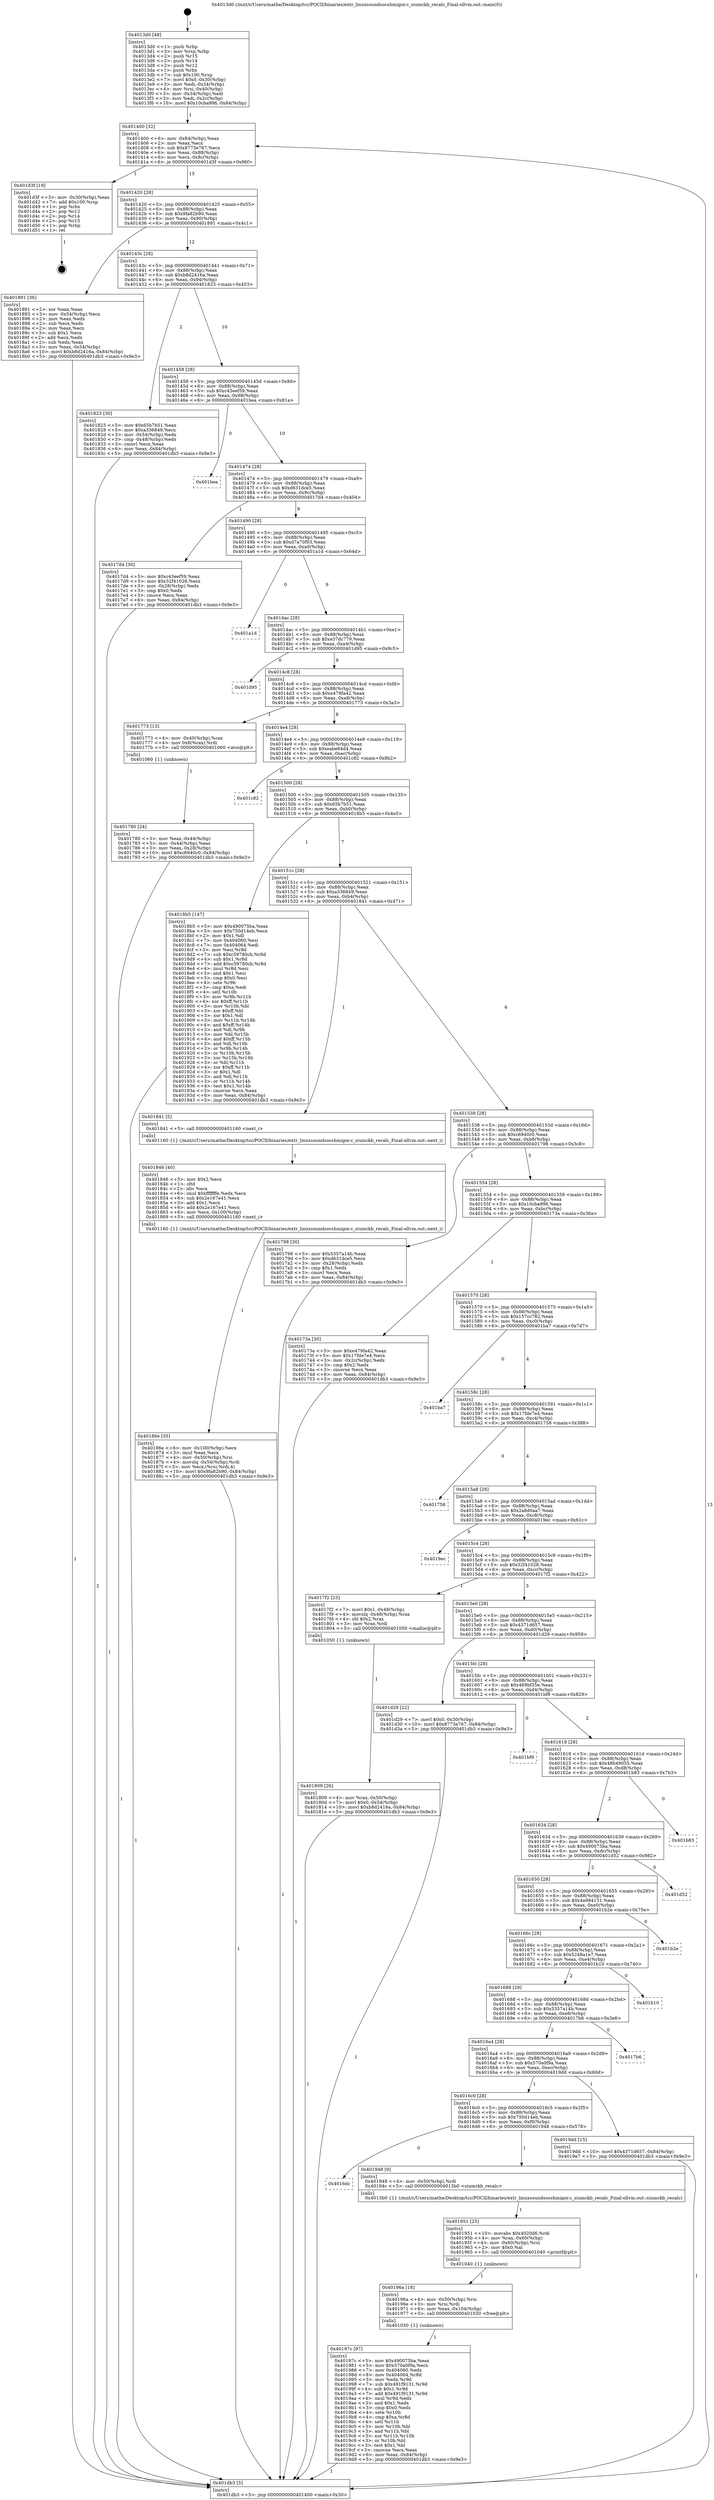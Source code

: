 digraph "0x4013d0" {
  label = "0x4013d0 (/mnt/c/Users/mathe/Desktop/tcc/POCII/binaries/extr_linuxsoundsocshmigor.c_siumckb_recalc_Final-ollvm.out::main(0))"
  labelloc = "t"
  node[shape=record]

  Entry [label="",width=0.3,height=0.3,shape=circle,fillcolor=black,style=filled]
  "0x401400" [label="{
     0x401400 [32]\l
     | [instrs]\l
     &nbsp;&nbsp;0x401400 \<+6\>: mov -0x84(%rbp),%eax\l
     &nbsp;&nbsp;0x401406 \<+2\>: mov %eax,%ecx\l
     &nbsp;&nbsp;0x401408 \<+6\>: sub $0x8773e767,%ecx\l
     &nbsp;&nbsp;0x40140e \<+6\>: mov %eax,-0x88(%rbp)\l
     &nbsp;&nbsp;0x401414 \<+6\>: mov %ecx,-0x8c(%rbp)\l
     &nbsp;&nbsp;0x40141a \<+6\>: je 0000000000401d3f \<main+0x96f\>\l
  }"]
  "0x401d3f" [label="{
     0x401d3f [19]\l
     | [instrs]\l
     &nbsp;&nbsp;0x401d3f \<+3\>: mov -0x30(%rbp),%eax\l
     &nbsp;&nbsp;0x401d42 \<+7\>: add $0x100,%rsp\l
     &nbsp;&nbsp;0x401d49 \<+1\>: pop %rbx\l
     &nbsp;&nbsp;0x401d4a \<+2\>: pop %r12\l
     &nbsp;&nbsp;0x401d4c \<+2\>: pop %r14\l
     &nbsp;&nbsp;0x401d4e \<+2\>: pop %r15\l
     &nbsp;&nbsp;0x401d50 \<+1\>: pop %rbp\l
     &nbsp;&nbsp;0x401d51 \<+1\>: ret\l
  }"]
  "0x401420" [label="{
     0x401420 [28]\l
     | [instrs]\l
     &nbsp;&nbsp;0x401420 \<+5\>: jmp 0000000000401425 \<main+0x55\>\l
     &nbsp;&nbsp;0x401425 \<+6\>: mov -0x88(%rbp),%eax\l
     &nbsp;&nbsp;0x40142b \<+5\>: sub $0x9fa82b90,%eax\l
     &nbsp;&nbsp;0x401430 \<+6\>: mov %eax,-0x90(%rbp)\l
     &nbsp;&nbsp;0x401436 \<+6\>: je 0000000000401891 \<main+0x4c1\>\l
  }"]
  Exit [label="",width=0.3,height=0.3,shape=circle,fillcolor=black,style=filled,peripheries=2]
  "0x401891" [label="{
     0x401891 [36]\l
     | [instrs]\l
     &nbsp;&nbsp;0x401891 \<+2\>: xor %eax,%eax\l
     &nbsp;&nbsp;0x401893 \<+3\>: mov -0x54(%rbp),%ecx\l
     &nbsp;&nbsp;0x401896 \<+2\>: mov %eax,%edx\l
     &nbsp;&nbsp;0x401898 \<+2\>: sub %ecx,%edx\l
     &nbsp;&nbsp;0x40189a \<+2\>: mov %eax,%ecx\l
     &nbsp;&nbsp;0x40189c \<+3\>: sub $0x1,%ecx\l
     &nbsp;&nbsp;0x40189f \<+2\>: add %ecx,%edx\l
     &nbsp;&nbsp;0x4018a1 \<+2\>: sub %edx,%eax\l
     &nbsp;&nbsp;0x4018a3 \<+3\>: mov %eax,-0x54(%rbp)\l
     &nbsp;&nbsp;0x4018a6 \<+10\>: movl $0xb8d2416a,-0x84(%rbp)\l
     &nbsp;&nbsp;0x4018b0 \<+5\>: jmp 0000000000401db3 \<main+0x9e3\>\l
  }"]
  "0x40143c" [label="{
     0x40143c [28]\l
     | [instrs]\l
     &nbsp;&nbsp;0x40143c \<+5\>: jmp 0000000000401441 \<main+0x71\>\l
     &nbsp;&nbsp;0x401441 \<+6\>: mov -0x88(%rbp),%eax\l
     &nbsp;&nbsp;0x401447 \<+5\>: sub $0xb8d2416a,%eax\l
     &nbsp;&nbsp;0x40144c \<+6\>: mov %eax,-0x94(%rbp)\l
     &nbsp;&nbsp;0x401452 \<+6\>: je 0000000000401823 \<main+0x453\>\l
  }"]
  "0x40197c" [label="{
     0x40197c [97]\l
     | [instrs]\l
     &nbsp;&nbsp;0x40197c \<+5\>: mov $0x490075ba,%eax\l
     &nbsp;&nbsp;0x401981 \<+5\>: mov $0x570a0f9a,%ecx\l
     &nbsp;&nbsp;0x401986 \<+7\>: mov 0x404060,%edx\l
     &nbsp;&nbsp;0x40198d \<+8\>: mov 0x404064,%r8d\l
     &nbsp;&nbsp;0x401995 \<+3\>: mov %edx,%r9d\l
     &nbsp;&nbsp;0x401998 \<+7\>: sub $0x491f9131,%r9d\l
     &nbsp;&nbsp;0x40199f \<+4\>: sub $0x1,%r9d\l
     &nbsp;&nbsp;0x4019a3 \<+7\>: add $0x491f9131,%r9d\l
     &nbsp;&nbsp;0x4019aa \<+4\>: imul %r9d,%edx\l
     &nbsp;&nbsp;0x4019ae \<+3\>: and $0x1,%edx\l
     &nbsp;&nbsp;0x4019b1 \<+3\>: cmp $0x0,%edx\l
     &nbsp;&nbsp;0x4019b4 \<+4\>: sete %r10b\l
     &nbsp;&nbsp;0x4019b8 \<+4\>: cmp $0xa,%r8d\l
     &nbsp;&nbsp;0x4019bc \<+4\>: setl %r11b\l
     &nbsp;&nbsp;0x4019c0 \<+3\>: mov %r10b,%bl\l
     &nbsp;&nbsp;0x4019c3 \<+3\>: and %r11b,%bl\l
     &nbsp;&nbsp;0x4019c6 \<+3\>: xor %r11b,%r10b\l
     &nbsp;&nbsp;0x4019c9 \<+3\>: or %r10b,%bl\l
     &nbsp;&nbsp;0x4019cc \<+3\>: test $0x1,%bl\l
     &nbsp;&nbsp;0x4019cf \<+3\>: cmovne %ecx,%eax\l
     &nbsp;&nbsp;0x4019d2 \<+6\>: mov %eax,-0x84(%rbp)\l
     &nbsp;&nbsp;0x4019d8 \<+5\>: jmp 0000000000401db3 \<main+0x9e3\>\l
  }"]
  "0x401823" [label="{
     0x401823 [30]\l
     | [instrs]\l
     &nbsp;&nbsp;0x401823 \<+5\>: mov $0x65b7b51,%eax\l
     &nbsp;&nbsp;0x401828 \<+5\>: mov $0xa336849,%ecx\l
     &nbsp;&nbsp;0x40182d \<+3\>: mov -0x54(%rbp),%edx\l
     &nbsp;&nbsp;0x401830 \<+3\>: cmp -0x48(%rbp),%edx\l
     &nbsp;&nbsp;0x401833 \<+3\>: cmovl %ecx,%eax\l
     &nbsp;&nbsp;0x401836 \<+6\>: mov %eax,-0x84(%rbp)\l
     &nbsp;&nbsp;0x40183c \<+5\>: jmp 0000000000401db3 \<main+0x9e3\>\l
  }"]
  "0x401458" [label="{
     0x401458 [28]\l
     | [instrs]\l
     &nbsp;&nbsp;0x401458 \<+5\>: jmp 000000000040145d \<main+0x8d\>\l
     &nbsp;&nbsp;0x40145d \<+6\>: mov -0x88(%rbp),%eax\l
     &nbsp;&nbsp;0x401463 \<+5\>: sub $0xc43eef59,%eax\l
     &nbsp;&nbsp;0x401468 \<+6\>: mov %eax,-0x98(%rbp)\l
     &nbsp;&nbsp;0x40146e \<+6\>: je 0000000000401bea \<main+0x81a\>\l
  }"]
  "0x40196a" [label="{
     0x40196a [18]\l
     | [instrs]\l
     &nbsp;&nbsp;0x40196a \<+4\>: mov -0x50(%rbp),%rsi\l
     &nbsp;&nbsp;0x40196e \<+3\>: mov %rsi,%rdi\l
     &nbsp;&nbsp;0x401971 \<+6\>: mov %eax,-0x104(%rbp)\l
     &nbsp;&nbsp;0x401977 \<+5\>: call 0000000000401030 \<free@plt\>\l
     | [calls]\l
     &nbsp;&nbsp;0x401030 \{1\} (unknown)\l
  }"]
  "0x401bea" [label="{
     0x401bea\l
  }", style=dashed]
  "0x401474" [label="{
     0x401474 [28]\l
     | [instrs]\l
     &nbsp;&nbsp;0x401474 \<+5\>: jmp 0000000000401479 \<main+0xa9\>\l
     &nbsp;&nbsp;0x401479 \<+6\>: mov -0x88(%rbp),%eax\l
     &nbsp;&nbsp;0x40147f \<+5\>: sub $0xd631dce5,%eax\l
     &nbsp;&nbsp;0x401484 \<+6\>: mov %eax,-0x9c(%rbp)\l
     &nbsp;&nbsp;0x40148a \<+6\>: je 00000000004017d4 \<main+0x404\>\l
  }"]
  "0x401951" [label="{
     0x401951 [25]\l
     | [instrs]\l
     &nbsp;&nbsp;0x401951 \<+10\>: movabs $0x4020d6,%rdi\l
     &nbsp;&nbsp;0x40195b \<+4\>: mov %rax,-0x60(%rbp)\l
     &nbsp;&nbsp;0x40195f \<+4\>: mov -0x60(%rbp),%rsi\l
     &nbsp;&nbsp;0x401963 \<+2\>: mov $0x0,%al\l
     &nbsp;&nbsp;0x401965 \<+5\>: call 0000000000401040 \<printf@plt\>\l
     | [calls]\l
     &nbsp;&nbsp;0x401040 \{1\} (unknown)\l
  }"]
  "0x4017d4" [label="{
     0x4017d4 [30]\l
     | [instrs]\l
     &nbsp;&nbsp;0x4017d4 \<+5\>: mov $0xc43eef59,%eax\l
     &nbsp;&nbsp;0x4017d9 \<+5\>: mov $0x32f41028,%ecx\l
     &nbsp;&nbsp;0x4017de \<+3\>: mov -0x28(%rbp),%edx\l
     &nbsp;&nbsp;0x4017e1 \<+3\>: cmp $0x0,%edx\l
     &nbsp;&nbsp;0x4017e4 \<+3\>: cmove %ecx,%eax\l
     &nbsp;&nbsp;0x4017e7 \<+6\>: mov %eax,-0x84(%rbp)\l
     &nbsp;&nbsp;0x4017ed \<+5\>: jmp 0000000000401db3 \<main+0x9e3\>\l
  }"]
  "0x401490" [label="{
     0x401490 [28]\l
     | [instrs]\l
     &nbsp;&nbsp;0x401490 \<+5\>: jmp 0000000000401495 \<main+0xc5\>\l
     &nbsp;&nbsp;0x401495 \<+6\>: mov -0x88(%rbp),%eax\l
     &nbsp;&nbsp;0x40149b \<+5\>: sub $0xd7a70f03,%eax\l
     &nbsp;&nbsp;0x4014a0 \<+6\>: mov %eax,-0xa0(%rbp)\l
     &nbsp;&nbsp;0x4014a6 \<+6\>: je 0000000000401a1d \<main+0x64d\>\l
  }"]
  "0x4016dc" [label="{
     0x4016dc\l
  }", style=dashed]
  "0x401a1d" [label="{
     0x401a1d\l
  }", style=dashed]
  "0x4014ac" [label="{
     0x4014ac [28]\l
     | [instrs]\l
     &nbsp;&nbsp;0x4014ac \<+5\>: jmp 00000000004014b1 \<main+0xe1\>\l
     &nbsp;&nbsp;0x4014b1 \<+6\>: mov -0x88(%rbp),%eax\l
     &nbsp;&nbsp;0x4014b7 \<+5\>: sub $0xe37dc779,%eax\l
     &nbsp;&nbsp;0x4014bc \<+6\>: mov %eax,-0xa4(%rbp)\l
     &nbsp;&nbsp;0x4014c2 \<+6\>: je 0000000000401d95 \<main+0x9c5\>\l
  }"]
  "0x401948" [label="{
     0x401948 [9]\l
     | [instrs]\l
     &nbsp;&nbsp;0x401948 \<+4\>: mov -0x50(%rbp),%rdi\l
     &nbsp;&nbsp;0x40194c \<+5\>: call 00000000004013b0 \<siumckb_recalc\>\l
     | [calls]\l
     &nbsp;&nbsp;0x4013b0 \{1\} (/mnt/c/Users/mathe/Desktop/tcc/POCII/binaries/extr_linuxsoundsocshmigor.c_siumckb_recalc_Final-ollvm.out::siumckb_recalc)\l
  }"]
  "0x401d95" [label="{
     0x401d95\l
  }", style=dashed]
  "0x4014c8" [label="{
     0x4014c8 [28]\l
     | [instrs]\l
     &nbsp;&nbsp;0x4014c8 \<+5\>: jmp 00000000004014cd \<main+0xfd\>\l
     &nbsp;&nbsp;0x4014cd \<+6\>: mov -0x88(%rbp),%eax\l
     &nbsp;&nbsp;0x4014d3 \<+5\>: sub $0xe479fa42,%eax\l
     &nbsp;&nbsp;0x4014d8 \<+6\>: mov %eax,-0xa8(%rbp)\l
     &nbsp;&nbsp;0x4014de \<+6\>: je 0000000000401773 \<main+0x3a3\>\l
  }"]
  "0x4016c0" [label="{
     0x4016c0 [28]\l
     | [instrs]\l
     &nbsp;&nbsp;0x4016c0 \<+5\>: jmp 00000000004016c5 \<main+0x2f5\>\l
     &nbsp;&nbsp;0x4016c5 \<+6\>: mov -0x88(%rbp),%eax\l
     &nbsp;&nbsp;0x4016cb \<+5\>: sub $0x750d14eb,%eax\l
     &nbsp;&nbsp;0x4016d0 \<+6\>: mov %eax,-0xf0(%rbp)\l
     &nbsp;&nbsp;0x4016d6 \<+6\>: je 0000000000401948 \<main+0x578\>\l
  }"]
  "0x401773" [label="{
     0x401773 [13]\l
     | [instrs]\l
     &nbsp;&nbsp;0x401773 \<+4\>: mov -0x40(%rbp),%rax\l
     &nbsp;&nbsp;0x401777 \<+4\>: mov 0x8(%rax),%rdi\l
     &nbsp;&nbsp;0x40177b \<+5\>: call 0000000000401060 \<atoi@plt\>\l
     | [calls]\l
     &nbsp;&nbsp;0x401060 \{1\} (unknown)\l
  }"]
  "0x4014e4" [label="{
     0x4014e4 [28]\l
     | [instrs]\l
     &nbsp;&nbsp;0x4014e4 \<+5\>: jmp 00000000004014e9 \<main+0x119\>\l
     &nbsp;&nbsp;0x4014e9 \<+6\>: mov -0x88(%rbp),%eax\l
     &nbsp;&nbsp;0x4014ef \<+5\>: sub $0xeabe64d4,%eax\l
     &nbsp;&nbsp;0x4014f4 \<+6\>: mov %eax,-0xac(%rbp)\l
     &nbsp;&nbsp;0x4014fa \<+6\>: je 0000000000401c82 \<main+0x8b2\>\l
  }"]
  "0x4019dd" [label="{
     0x4019dd [15]\l
     | [instrs]\l
     &nbsp;&nbsp;0x4019dd \<+10\>: movl $0x4371d657,-0x84(%rbp)\l
     &nbsp;&nbsp;0x4019e7 \<+5\>: jmp 0000000000401db3 \<main+0x9e3\>\l
  }"]
  "0x401c82" [label="{
     0x401c82\l
  }", style=dashed]
  "0x401500" [label="{
     0x401500 [28]\l
     | [instrs]\l
     &nbsp;&nbsp;0x401500 \<+5\>: jmp 0000000000401505 \<main+0x135\>\l
     &nbsp;&nbsp;0x401505 \<+6\>: mov -0x88(%rbp),%eax\l
     &nbsp;&nbsp;0x40150b \<+5\>: sub $0x65b7b51,%eax\l
     &nbsp;&nbsp;0x401510 \<+6\>: mov %eax,-0xb0(%rbp)\l
     &nbsp;&nbsp;0x401516 \<+6\>: je 00000000004018b5 \<main+0x4e5\>\l
  }"]
  "0x4016a4" [label="{
     0x4016a4 [28]\l
     | [instrs]\l
     &nbsp;&nbsp;0x4016a4 \<+5\>: jmp 00000000004016a9 \<main+0x2d9\>\l
     &nbsp;&nbsp;0x4016a9 \<+6\>: mov -0x88(%rbp),%eax\l
     &nbsp;&nbsp;0x4016af \<+5\>: sub $0x570a0f9a,%eax\l
     &nbsp;&nbsp;0x4016b4 \<+6\>: mov %eax,-0xec(%rbp)\l
     &nbsp;&nbsp;0x4016ba \<+6\>: je 00000000004019dd \<main+0x60d\>\l
  }"]
  "0x4018b5" [label="{
     0x4018b5 [147]\l
     | [instrs]\l
     &nbsp;&nbsp;0x4018b5 \<+5\>: mov $0x490075ba,%eax\l
     &nbsp;&nbsp;0x4018ba \<+5\>: mov $0x750d14eb,%ecx\l
     &nbsp;&nbsp;0x4018bf \<+2\>: mov $0x1,%dl\l
     &nbsp;&nbsp;0x4018c1 \<+7\>: mov 0x404060,%esi\l
     &nbsp;&nbsp;0x4018c8 \<+7\>: mov 0x404064,%edi\l
     &nbsp;&nbsp;0x4018cf \<+3\>: mov %esi,%r8d\l
     &nbsp;&nbsp;0x4018d2 \<+7\>: sub $0xc59780cb,%r8d\l
     &nbsp;&nbsp;0x4018d9 \<+4\>: sub $0x1,%r8d\l
     &nbsp;&nbsp;0x4018dd \<+7\>: add $0xc59780cb,%r8d\l
     &nbsp;&nbsp;0x4018e4 \<+4\>: imul %r8d,%esi\l
     &nbsp;&nbsp;0x4018e8 \<+3\>: and $0x1,%esi\l
     &nbsp;&nbsp;0x4018eb \<+3\>: cmp $0x0,%esi\l
     &nbsp;&nbsp;0x4018ee \<+4\>: sete %r9b\l
     &nbsp;&nbsp;0x4018f2 \<+3\>: cmp $0xa,%edi\l
     &nbsp;&nbsp;0x4018f5 \<+4\>: setl %r10b\l
     &nbsp;&nbsp;0x4018f9 \<+3\>: mov %r9b,%r11b\l
     &nbsp;&nbsp;0x4018fc \<+4\>: xor $0xff,%r11b\l
     &nbsp;&nbsp;0x401900 \<+3\>: mov %r10b,%bl\l
     &nbsp;&nbsp;0x401903 \<+3\>: xor $0xff,%bl\l
     &nbsp;&nbsp;0x401906 \<+3\>: xor $0x1,%dl\l
     &nbsp;&nbsp;0x401909 \<+3\>: mov %r11b,%r14b\l
     &nbsp;&nbsp;0x40190c \<+4\>: and $0xff,%r14b\l
     &nbsp;&nbsp;0x401910 \<+3\>: and %dl,%r9b\l
     &nbsp;&nbsp;0x401913 \<+3\>: mov %bl,%r15b\l
     &nbsp;&nbsp;0x401916 \<+4\>: and $0xff,%r15b\l
     &nbsp;&nbsp;0x40191a \<+3\>: and %dl,%r10b\l
     &nbsp;&nbsp;0x40191d \<+3\>: or %r9b,%r14b\l
     &nbsp;&nbsp;0x401920 \<+3\>: or %r10b,%r15b\l
     &nbsp;&nbsp;0x401923 \<+3\>: xor %r15b,%r14b\l
     &nbsp;&nbsp;0x401926 \<+3\>: or %bl,%r11b\l
     &nbsp;&nbsp;0x401929 \<+4\>: xor $0xff,%r11b\l
     &nbsp;&nbsp;0x40192d \<+3\>: or $0x1,%dl\l
     &nbsp;&nbsp;0x401930 \<+3\>: and %dl,%r11b\l
     &nbsp;&nbsp;0x401933 \<+3\>: or %r11b,%r14b\l
     &nbsp;&nbsp;0x401936 \<+4\>: test $0x1,%r14b\l
     &nbsp;&nbsp;0x40193a \<+3\>: cmovne %ecx,%eax\l
     &nbsp;&nbsp;0x40193d \<+6\>: mov %eax,-0x84(%rbp)\l
     &nbsp;&nbsp;0x401943 \<+5\>: jmp 0000000000401db3 \<main+0x9e3\>\l
  }"]
  "0x40151c" [label="{
     0x40151c [28]\l
     | [instrs]\l
     &nbsp;&nbsp;0x40151c \<+5\>: jmp 0000000000401521 \<main+0x151\>\l
     &nbsp;&nbsp;0x401521 \<+6\>: mov -0x88(%rbp),%eax\l
     &nbsp;&nbsp;0x401527 \<+5\>: sub $0xa336849,%eax\l
     &nbsp;&nbsp;0x40152c \<+6\>: mov %eax,-0xb4(%rbp)\l
     &nbsp;&nbsp;0x401532 \<+6\>: je 0000000000401841 \<main+0x471\>\l
  }"]
  "0x4017b6" [label="{
     0x4017b6\l
  }", style=dashed]
  "0x401841" [label="{
     0x401841 [5]\l
     | [instrs]\l
     &nbsp;&nbsp;0x401841 \<+5\>: call 0000000000401160 \<next_i\>\l
     | [calls]\l
     &nbsp;&nbsp;0x401160 \{1\} (/mnt/c/Users/mathe/Desktop/tcc/POCII/binaries/extr_linuxsoundsocshmigor.c_siumckb_recalc_Final-ollvm.out::next_i)\l
  }"]
  "0x401538" [label="{
     0x401538 [28]\l
     | [instrs]\l
     &nbsp;&nbsp;0x401538 \<+5\>: jmp 000000000040153d \<main+0x16d\>\l
     &nbsp;&nbsp;0x40153d \<+6\>: mov -0x88(%rbp),%eax\l
     &nbsp;&nbsp;0x401543 \<+5\>: sub $0xc6940c0,%eax\l
     &nbsp;&nbsp;0x401548 \<+6\>: mov %eax,-0xb8(%rbp)\l
     &nbsp;&nbsp;0x40154e \<+6\>: je 0000000000401798 \<main+0x3c8\>\l
  }"]
  "0x401688" [label="{
     0x401688 [28]\l
     | [instrs]\l
     &nbsp;&nbsp;0x401688 \<+5\>: jmp 000000000040168d \<main+0x2bd\>\l
     &nbsp;&nbsp;0x40168d \<+6\>: mov -0x88(%rbp),%eax\l
     &nbsp;&nbsp;0x401693 \<+5\>: sub $0x5357a14b,%eax\l
     &nbsp;&nbsp;0x401698 \<+6\>: mov %eax,-0xe8(%rbp)\l
     &nbsp;&nbsp;0x40169e \<+6\>: je 00000000004017b6 \<main+0x3e6\>\l
  }"]
  "0x401798" [label="{
     0x401798 [30]\l
     | [instrs]\l
     &nbsp;&nbsp;0x401798 \<+5\>: mov $0x5357a14b,%eax\l
     &nbsp;&nbsp;0x40179d \<+5\>: mov $0xd631dce5,%ecx\l
     &nbsp;&nbsp;0x4017a2 \<+3\>: mov -0x28(%rbp),%edx\l
     &nbsp;&nbsp;0x4017a5 \<+3\>: cmp $0x1,%edx\l
     &nbsp;&nbsp;0x4017a8 \<+3\>: cmovl %ecx,%eax\l
     &nbsp;&nbsp;0x4017ab \<+6\>: mov %eax,-0x84(%rbp)\l
     &nbsp;&nbsp;0x4017b1 \<+5\>: jmp 0000000000401db3 \<main+0x9e3\>\l
  }"]
  "0x401554" [label="{
     0x401554 [28]\l
     | [instrs]\l
     &nbsp;&nbsp;0x401554 \<+5\>: jmp 0000000000401559 \<main+0x189\>\l
     &nbsp;&nbsp;0x401559 \<+6\>: mov -0x88(%rbp),%eax\l
     &nbsp;&nbsp;0x40155f \<+5\>: sub $0x10cba996,%eax\l
     &nbsp;&nbsp;0x401564 \<+6\>: mov %eax,-0xbc(%rbp)\l
     &nbsp;&nbsp;0x40156a \<+6\>: je 000000000040173a \<main+0x36a\>\l
  }"]
  "0x401b10" [label="{
     0x401b10\l
  }", style=dashed]
  "0x40173a" [label="{
     0x40173a [30]\l
     | [instrs]\l
     &nbsp;&nbsp;0x40173a \<+5\>: mov $0xe479fa42,%eax\l
     &nbsp;&nbsp;0x40173f \<+5\>: mov $0x17fde7e4,%ecx\l
     &nbsp;&nbsp;0x401744 \<+3\>: mov -0x2c(%rbp),%edx\l
     &nbsp;&nbsp;0x401747 \<+3\>: cmp $0x2,%edx\l
     &nbsp;&nbsp;0x40174a \<+3\>: cmovne %ecx,%eax\l
     &nbsp;&nbsp;0x40174d \<+6\>: mov %eax,-0x84(%rbp)\l
     &nbsp;&nbsp;0x401753 \<+5\>: jmp 0000000000401db3 \<main+0x9e3\>\l
  }"]
  "0x401570" [label="{
     0x401570 [28]\l
     | [instrs]\l
     &nbsp;&nbsp;0x401570 \<+5\>: jmp 0000000000401575 \<main+0x1a5\>\l
     &nbsp;&nbsp;0x401575 \<+6\>: mov -0x88(%rbp),%eax\l
     &nbsp;&nbsp;0x40157b \<+5\>: sub $0x157cc782,%eax\l
     &nbsp;&nbsp;0x401580 \<+6\>: mov %eax,-0xc0(%rbp)\l
     &nbsp;&nbsp;0x401586 \<+6\>: je 0000000000401ba7 \<main+0x7d7\>\l
  }"]
  "0x401db3" [label="{
     0x401db3 [5]\l
     | [instrs]\l
     &nbsp;&nbsp;0x401db3 \<+5\>: jmp 0000000000401400 \<main+0x30\>\l
  }"]
  "0x4013d0" [label="{
     0x4013d0 [48]\l
     | [instrs]\l
     &nbsp;&nbsp;0x4013d0 \<+1\>: push %rbp\l
     &nbsp;&nbsp;0x4013d1 \<+3\>: mov %rsp,%rbp\l
     &nbsp;&nbsp;0x4013d4 \<+2\>: push %r15\l
     &nbsp;&nbsp;0x4013d6 \<+2\>: push %r14\l
     &nbsp;&nbsp;0x4013d8 \<+2\>: push %r12\l
     &nbsp;&nbsp;0x4013da \<+1\>: push %rbx\l
     &nbsp;&nbsp;0x4013db \<+7\>: sub $0x100,%rsp\l
     &nbsp;&nbsp;0x4013e2 \<+7\>: movl $0x0,-0x30(%rbp)\l
     &nbsp;&nbsp;0x4013e9 \<+3\>: mov %edi,-0x34(%rbp)\l
     &nbsp;&nbsp;0x4013ec \<+4\>: mov %rsi,-0x40(%rbp)\l
     &nbsp;&nbsp;0x4013f0 \<+3\>: mov -0x34(%rbp),%edi\l
     &nbsp;&nbsp;0x4013f3 \<+3\>: mov %edi,-0x2c(%rbp)\l
     &nbsp;&nbsp;0x4013f6 \<+10\>: movl $0x10cba996,-0x84(%rbp)\l
  }"]
  "0x401780" [label="{
     0x401780 [24]\l
     | [instrs]\l
     &nbsp;&nbsp;0x401780 \<+3\>: mov %eax,-0x44(%rbp)\l
     &nbsp;&nbsp;0x401783 \<+3\>: mov -0x44(%rbp),%eax\l
     &nbsp;&nbsp;0x401786 \<+3\>: mov %eax,-0x28(%rbp)\l
     &nbsp;&nbsp;0x401789 \<+10\>: movl $0xc6940c0,-0x84(%rbp)\l
     &nbsp;&nbsp;0x401793 \<+5\>: jmp 0000000000401db3 \<main+0x9e3\>\l
  }"]
  "0x40166c" [label="{
     0x40166c [28]\l
     | [instrs]\l
     &nbsp;&nbsp;0x40166c \<+5\>: jmp 0000000000401671 \<main+0x2a1\>\l
     &nbsp;&nbsp;0x401671 \<+6\>: mov -0x88(%rbp),%eax\l
     &nbsp;&nbsp;0x401677 \<+5\>: sub $0x5248a1e7,%eax\l
     &nbsp;&nbsp;0x40167c \<+6\>: mov %eax,-0xe4(%rbp)\l
     &nbsp;&nbsp;0x401682 \<+6\>: je 0000000000401b10 \<main+0x740\>\l
  }"]
  "0x401ba7" [label="{
     0x401ba7\l
  }", style=dashed]
  "0x40158c" [label="{
     0x40158c [28]\l
     | [instrs]\l
     &nbsp;&nbsp;0x40158c \<+5\>: jmp 0000000000401591 \<main+0x1c1\>\l
     &nbsp;&nbsp;0x401591 \<+6\>: mov -0x88(%rbp),%eax\l
     &nbsp;&nbsp;0x401597 \<+5\>: sub $0x17fde7e4,%eax\l
     &nbsp;&nbsp;0x40159c \<+6\>: mov %eax,-0xc4(%rbp)\l
     &nbsp;&nbsp;0x4015a2 \<+6\>: je 0000000000401758 \<main+0x388\>\l
  }"]
  "0x401b2e" [label="{
     0x401b2e\l
  }", style=dashed]
  "0x401758" [label="{
     0x401758\l
  }", style=dashed]
  "0x4015a8" [label="{
     0x4015a8 [28]\l
     | [instrs]\l
     &nbsp;&nbsp;0x4015a8 \<+5\>: jmp 00000000004015ad \<main+0x1dd\>\l
     &nbsp;&nbsp;0x4015ad \<+6\>: mov -0x88(%rbp),%eax\l
     &nbsp;&nbsp;0x4015b3 \<+5\>: sub $0x2a8d0aa7,%eax\l
     &nbsp;&nbsp;0x4015b8 \<+6\>: mov %eax,-0xc8(%rbp)\l
     &nbsp;&nbsp;0x4015be \<+6\>: je 00000000004019ec \<main+0x61c\>\l
  }"]
  "0x401650" [label="{
     0x401650 [28]\l
     | [instrs]\l
     &nbsp;&nbsp;0x401650 \<+5\>: jmp 0000000000401655 \<main+0x285\>\l
     &nbsp;&nbsp;0x401655 \<+6\>: mov -0x88(%rbp),%eax\l
     &nbsp;&nbsp;0x40165b \<+5\>: sub $0x4a984131,%eax\l
     &nbsp;&nbsp;0x401660 \<+6\>: mov %eax,-0xe0(%rbp)\l
     &nbsp;&nbsp;0x401666 \<+6\>: je 0000000000401b2e \<main+0x75e\>\l
  }"]
  "0x4019ec" [label="{
     0x4019ec\l
  }", style=dashed]
  "0x4015c4" [label="{
     0x4015c4 [28]\l
     | [instrs]\l
     &nbsp;&nbsp;0x4015c4 \<+5\>: jmp 00000000004015c9 \<main+0x1f9\>\l
     &nbsp;&nbsp;0x4015c9 \<+6\>: mov -0x88(%rbp),%eax\l
     &nbsp;&nbsp;0x4015cf \<+5\>: sub $0x32f41028,%eax\l
     &nbsp;&nbsp;0x4015d4 \<+6\>: mov %eax,-0xcc(%rbp)\l
     &nbsp;&nbsp;0x4015da \<+6\>: je 00000000004017f2 \<main+0x422\>\l
  }"]
  "0x401d52" [label="{
     0x401d52\l
  }", style=dashed]
  "0x4017f2" [label="{
     0x4017f2 [23]\l
     | [instrs]\l
     &nbsp;&nbsp;0x4017f2 \<+7\>: movl $0x1,-0x48(%rbp)\l
     &nbsp;&nbsp;0x4017f9 \<+4\>: movslq -0x48(%rbp),%rax\l
     &nbsp;&nbsp;0x4017fd \<+4\>: shl $0x2,%rax\l
     &nbsp;&nbsp;0x401801 \<+3\>: mov %rax,%rdi\l
     &nbsp;&nbsp;0x401804 \<+5\>: call 0000000000401050 \<malloc@plt\>\l
     | [calls]\l
     &nbsp;&nbsp;0x401050 \{1\} (unknown)\l
  }"]
  "0x4015e0" [label="{
     0x4015e0 [28]\l
     | [instrs]\l
     &nbsp;&nbsp;0x4015e0 \<+5\>: jmp 00000000004015e5 \<main+0x215\>\l
     &nbsp;&nbsp;0x4015e5 \<+6\>: mov -0x88(%rbp),%eax\l
     &nbsp;&nbsp;0x4015eb \<+5\>: sub $0x4371d657,%eax\l
     &nbsp;&nbsp;0x4015f0 \<+6\>: mov %eax,-0xd0(%rbp)\l
     &nbsp;&nbsp;0x4015f6 \<+6\>: je 0000000000401d29 \<main+0x959\>\l
  }"]
  "0x401809" [label="{
     0x401809 [26]\l
     | [instrs]\l
     &nbsp;&nbsp;0x401809 \<+4\>: mov %rax,-0x50(%rbp)\l
     &nbsp;&nbsp;0x40180d \<+7\>: movl $0x0,-0x54(%rbp)\l
     &nbsp;&nbsp;0x401814 \<+10\>: movl $0xb8d2416a,-0x84(%rbp)\l
     &nbsp;&nbsp;0x40181e \<+5\>: jmp 0000000000401db3 \<main+0x9e3\>\l
  }"]
  "0x401846" [label="{
     0x401846 [40]\l
     | [instrs]\l
     &nbsp;&nbsp;0x401846 \<+5\>: mov $0x2,%ecx\l
     &nbsp;&nbsp;0x40184b \<+1\>: cltd\l
     &nbsp;&nbsp;0x40184c \<+2\>: idiv %ecx\l
     &nbsp;&nbsp;0x40184e \<+6\>: imul $0xfffffffe,%edx,%ecx\l
     &nbsp;&nbsp;0x401854 \<+6\>: sub $0x2e167e41,%ecx\l
     &nbsp;&nbsp;0x40185a \<+3\>: add $0x1,%ecx\l
     &nbsp;&nbsp;0x40185d \<+6\>: add $0x2e167e41,%ecx\l
     &nbsp;&nbsp;0x401863 \<+6\>: mov %ecx,-0x100(%rbp)\l
     &nbsp;&nbsp;0x401869 \<+5\>: call 0000000000401160 \<next_i\>\l
     | [calls]\l
     &nbsp;&nbsp;0x401160 \{1\} (/mnt/c/Users/mathe/Desktop/tcc/POCII/binaries/extr_linuxsoundsocshmigor.c_siumckb_recalc_Final-ollvm.out::next_i)\l
  }"]
  "0x40186e" [label="{
     0x40186e [35]\l
     | [instrs]\l
     &nbsp;&nbsp;0x40186e \<+6\>: mov -0x100(%rbp),%ecx\l
     &nbsp;&nbsp;0x401874 \<+3\>: imul %eax,%ecx\l
     &nbsp;&nbsp;0x401877 \<+4\>: mov -0x50(%rbp),%rsi\l
     &nbsp;&nbsp;0x40187b \<+4\>: movslq -0x54(%rbp),%rdi\l
     &nbsp;&nbsp;0x40187f \<+3\>: mov %ecx,(%rsi,%rdi,4)\l
     &nbsp;&nbsp;0x401882 \<+10\>: movl $0x9fa82b90,-0x84(%rbp)\l
     &nbsp;&nbsp;0x40188c \<+5\>: jmp 0000000000401db3 \<main+0x9e3\>\l
  }"]
  "0x401634" [label="{
     0x401634 [28]\l
     | [instrs]\l
     &nbsp;&nbsp;0x401634 \<+5\>: jmp 0000000000401639 \<main+0x269\>\l
     &nbsp;&nbsp;0x401639 \<+6\>: mov -0x88(%rbp),%eax\l
     &nbsp;&nbsp;0x40163f \<+5\>: sub $0x490075ba,%eax\l
     &nbsp;&nbsp;0x401644 \<+6\>: mov %eax,-0xdc(%rbp)\l
     &nbsp;&nbsp;0x40164a \<+6\>: je 0000000000401d52 \<main+0x982\>\l
  }"]
  "0x401d29" [label="{
     0x401d29 [22]\l
     | [instrs]\l
     &nbsp;&nbsp;0x401d29 \<+7\>: movl $0x0,-0x30(%rbp)\l
     &nbsp;&nbsp;0x401d30 \<+10\>: movl $0x8773e767,-0x84(%rbp)\l
     &nbsp;&nbsp;0x401d3a \<+5\>: jmp 0000000000401db3 \<main+0x9e3\>\l
  }"]
  "0x4015fc" [label="{
     0x4015fc [28]\l
     | [instrs]\l
     &nbsp;&nbsp;0x4015fc \<+5\>: jmp 0000000000401601 \<main+0x231\>\l
     &nbsp;&nbsp;0x401601 \<+6\>: mov -0x88(%rbp),%eax\l
     &nbsp;&nbsp;0x401607 \<+5\>: sub $0x469bf35e,%eax\l
     &nbsp;&nbsp;0x40160c \<+6\>: mov %eax,-0xd4(%rbp)\l
     &nbsp;&nbsp;0x401612 \<+6\>: je 0000000000401bf9 \<main+0x829\>\l
  }"]
  "0x401b83" [label="{
     0x401b83\l
  }", style=dashed]
  "0x401bf9" [label="{
     0x401bf9\l
  }", style=dashed]
  "0x401618" [label="{
     0x401618 [28]\l
     | [instrs]\l
     &nbsp;&nbsp;0x401618 \<+5\>: jmp 000000000040161d \<main+0x24d\>\l
     &nbsp;&nbsp;0x40161d \<+6\>: mov -0x88(%rbp),%eax\l
     &nbsp;&nbsp;0x401623 \<+5\>: sub $0x48b49055,%eax\l
     &nbsp;&nbsp;0x401628 \<+6\>: mov %eax,-0xd8(%rbp)\l
     &nbsp;&nbsp;0x40162e \<+6\>: je 0000000000401b83 \<main+0x7b3\>\l
  }"]
  Entry -> "0x4013d0" [label=" 1"]
  "0x401400" -> "0x401d3f" [label=" 1"]
  "0x401400" -> "0x401420" [label=" 13"]
  "0x401d3f" -> Exit [label=" 1"]
  "0x401420" -> "0x401891" [label=" 1"]
  "0x401420" -> "0x40143c" [label=" 12"]
  "0x401d29" -> "0x401db3" [label=" 1"]
  "0x40143c" -> "0x401823" [label=" 2"]
  "0x40143c" -> "0x401458" [label=" 10"]
  "0x4019dd" -> "0x401db3" [label=" 1"]
  "0x401458" -> "0x401bea" [label=" 0"]
  "0x401458" -> "0x401474" [label=" 10"]
  "0x40197c" -> "0x401db3" [label=" 1"]
  "0x401474" -> "0x4017d4" [label=" 1"]
  "0x401474" -> "0x401490" [label=" 9"]
  "0x40196a" -> "0x40197c" [label=" 1"]
  "0x401490" -> "0x401a1d" [label=" 0"]
  "0x401490" -> "0x4014ac" [label=" 9"]
  "0x401951" -> "0x40196a" [label=" 1"]
  "0x4014ac" -> "0x401d95" [label=" 0"]
  "0x4014ac" -> "0x4014c8" [label=" 9"]
  "0x401948" -> "0x401951" [label=" 1"]
  "0x4014c8" -> "0x401773" [label=" 1"]
  "0x4014c8" -> "0x4014e4" [label=" 8"]
  "0x4016c0" -> "0x401948" [label=" 1"]
  "0x4014e4" -> "0x401c82" [label=" 0"]
  "0x4014e4" -> "0x401500" [label=" 8"]
  "0x4016c0" -> "0x4016dc" [label=" 0"]
  "0x401500" -> "0x4018b5" [label=" 1"]
  "0x401500" -> "0x40151c" [label=" 7"]
  "0x4016a4" -> "0x4019dd" [label=" 1"]
  "0x40151c" -> "0x401841" [label=" 1"]
  "0x40151c" -> "0x401538" [label=" 6"]
  "0x4016a4" -> "0x4016c0" [label=" 1"]
  "0x401538" -> "0x401798" [label=" 1"]
  "0x401538" -> "0x401554" [label=" 5"]
  "0x401688" -> "0x4017b6" [label=" 0"]
  "0x401554" -> "0x40173a" [label=" 1"]
  "0x401554" -> "0x401570" [label=" 4"]
  "0x40173a" -> "0x401db3" [label=" 1"]
  "0x4013d0" -> "0x401400" [label=" 1"]
  "0x401db3" -> "0x401400" [label=" 13"]
  "0x401773" -> "0x401780" [label=" 1"]
  "0x401780" -> "0x401db3" [label=" 1"]
  "0x401798" -> "0x401db3" [label=" 1"]
  "0x4017d4" -> "0x401db3" [label=" 1"]
  "0x401688" -> "0x4016a4" [label=" 2"]
  "0x401570" -> "0x401ba7" [label=" 0"]
  "0x401570" -> "0x40158c" [label=" 4"]
  "0x40166c" -> "0x401b10" [label=" 0"]
  "0x40158c" -> "0x401758" [label=" 0"]
  "0x40158c" -> "0x4015a8" [label=" 4"]
  "0x40166c" -> "0x401688" [label=" 2"]
  "0x4015a8" -> "0x4019ec" [label=" 0"]
  "0x4015a8" -> "0x4015c4" [label=" 4"]
  "0x401650" -> "0x401b2e" [label=" 0"]
  "0x4015c4" -> "0x4017f2" [label=" 1"]
  "0x4015c4" -> "0x4015e0" [label=" 3"]
  "0x4017f2" -> "0x401809" [label=" 1"]
  "0x401809" -> "0x401db3" [label=" 1"]
  "0x401823" -> "0x401db3" [label=" 2"]
  "0x401841" -> "0x401846" [label=" 1"]
  "0x401846" -> "0x40186e" [label=" 1"]
  "0x40186e" -> "0x401db3" [label=" 1"]
  "0x401891" -> "0x401db3" [label=" 1"]
  "0x4018b5" -> "0x401db3" [label=" 1"]
  "0x401650" -> "0x40166c" [label=" 2"]
  "0x4015e0" -> "0x401d29" [label=" 1"]
  "0x4015e0" -> "0x4015fc" [label=" 2"]
  "0x401634" -> "0x401d52" [label=" 0"]
  "0x4015fc" -> "0x401bf9" [label=" 0"]
  "0x4015fc" -> "0x401618" [label=" 2"]
  "0x401634" -> "0x401650" [label=" 2"]
  "0x401618" -> "0x401b83" [label=" 0"]
  "0x401618" -> "0x401634" [label=" 2"]
}
